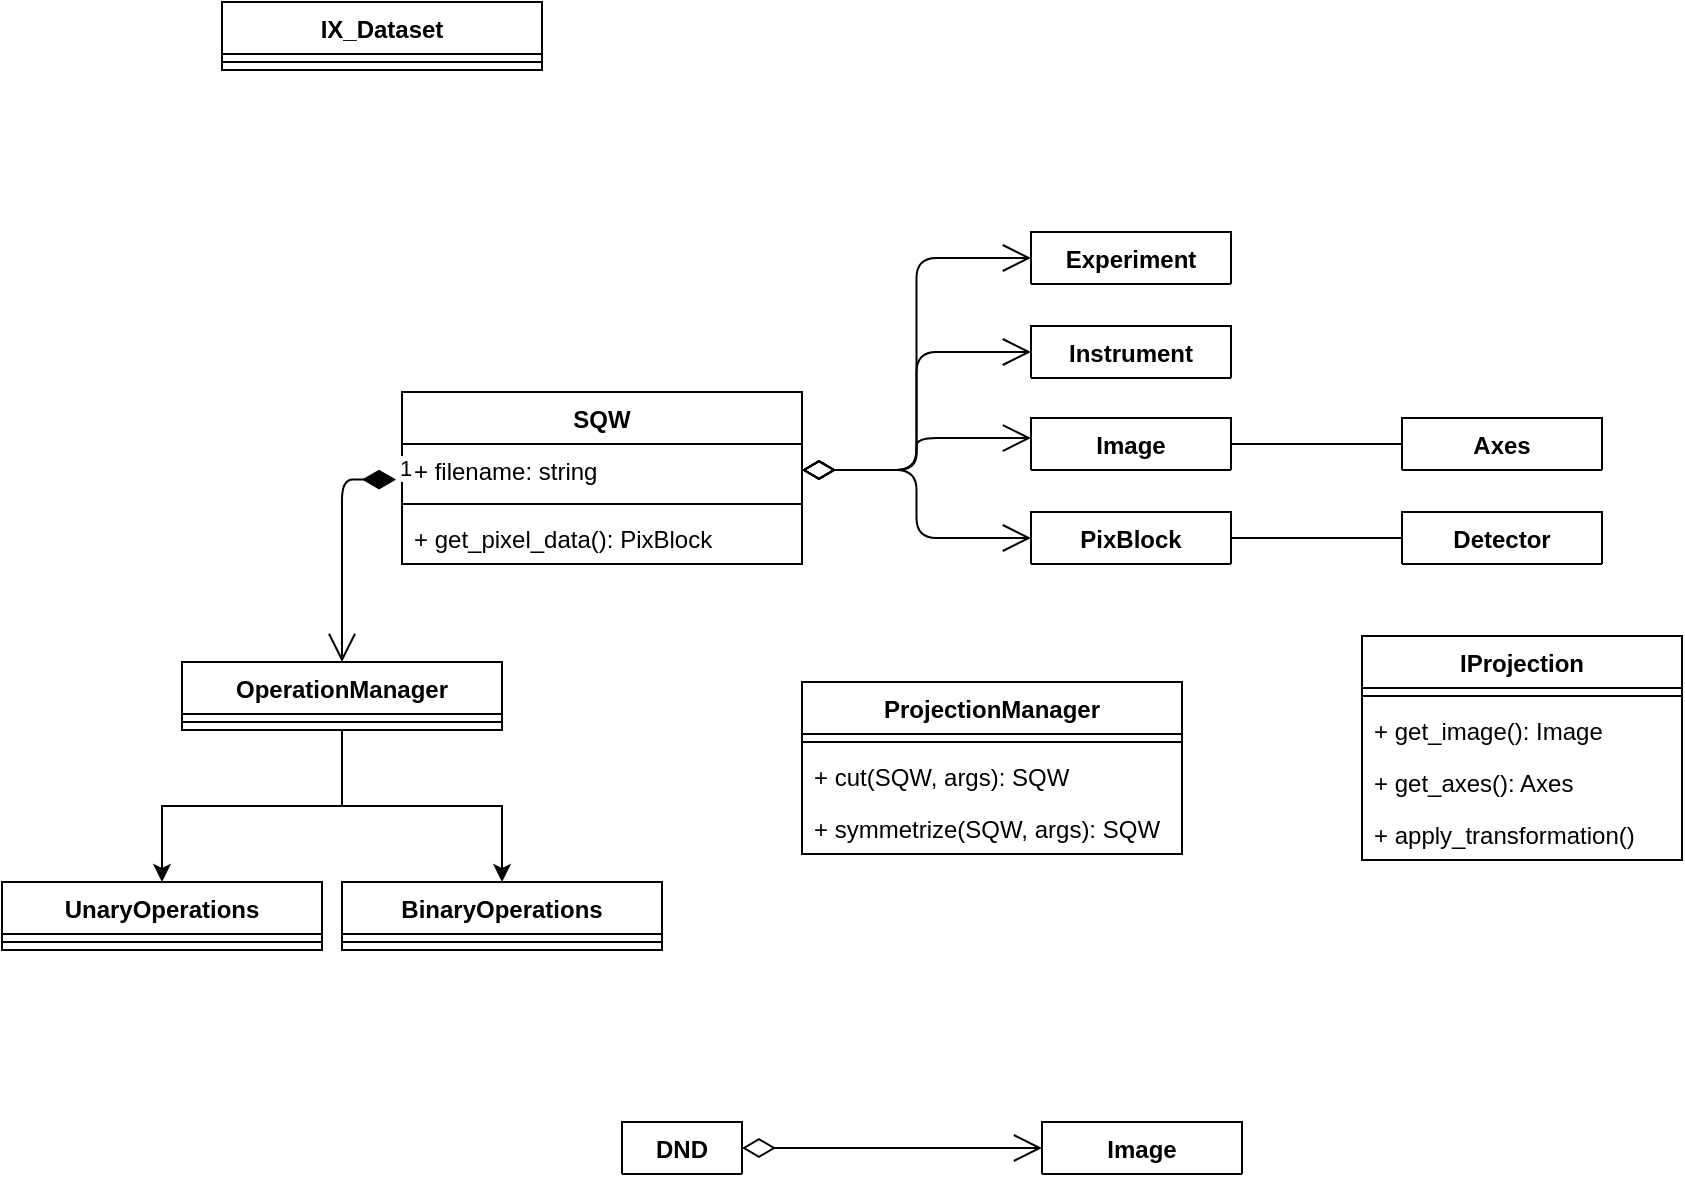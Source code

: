 <mxfile version="12.4.2" type="device" pages="1"><diagram id="QwqzA-jwFppYoHjZDij1" name="Page-1"><mxGraphModel dx="2116" dy="792" grid="1" gridSize="10" guides="1" tooltips="1" connect="1" arrows="1" fold="1" page="1" pageScale="1" pageWidth="827" pageHeight="1169" math="1" shadow="0"><root><mxCell id="0"/><mxCell id="1" parent="0"/><mxCell id="uByzrHGKSNiiSkmehca9-33" value="IProjection" style="swimlane;fontStyle=1;align=center;verticalAlign=top;childLayout=stackLayout;horizontal=1;startSize=26;horizontalStack=0;resizeParent=1;resizeParentMax=0;resizeLast=0;collapsible=1;marginBottom=0;" parent="1" vertex="1"><mxGeometry x="660" y="377" width="160" height="112" as="geometry"/></mxCell><mxCell id="uByzrHGKSNiiSkmehca9-35" value="" style="line;strokeWidth=1;fillColor=none;align=left;verticalAlign=middle;spacingTop=-1;spacingLeft=3;spacingRight=3;rotatable=0;labelPosition=right;points=[];portConstraint=eastwest;" parent="uByzrHGKSNiiSkmehca9-33" vertex="1"><mxGeometry y="26" width="160" height="8" as="geometry"/></mxCell><mxCell id="uByzrHGKSNiiSkmehca9-36" value="+ get_image(): Image" style="text;strokeColor=none;fillColor=none;align=left;verticalAlign=top;spacingLeft=4;spacingRight=4;overflow=hidden;rotatable=0;points=[[0,0.5],[1,0.5]];portConstraint=eastwest;" parent="uByzrHGKSNiiSkmehca9-33" vertex="1"><mxGeometry y="34" width="160" height="26" as="geometry"/></mxCell><mxCell id="uByzrHGKSNiiSkmehca9-39" value="+ get_axes(): Axes" style="text;strokeColor=none;fillColor=none;align=left;verticalAlign=top;spacingLeft=4;spacingRight=4;overflow=hidden;rotatable=0;points=[[0,0.5],[1,0.5]];portConstraint=eastwest;" parent="uByzrHGKSNiiSkmehca9-33" vertex="1"><mxGeometry y="60" width="160" height="26" as="geometry"/></mxCell><mxCell id="uByzrHGKSNiiSkmehca9-38" value="+ apply_transformation()" style="text;strokeColor=none;fillColor=none;align=left;verticalAlign=top;spacingLeft=4;spacingRight=4;overflow=hidden;rotatable=0;points=[[0,0.5],[1,0.5]];portConstraint=eastwest;" parent="uByzrHGKSNiiSkmehca9-33" vertex="1"><mxGeometry y="86" width="160" height="26" as="geometry"/></mxCell><mxCell id="RVhGigBke-ibEnYfvWTp-1" value="PixBlock" style="swimlane;fontStyle=1;align=center;verticalAlign=top;childLayout=stackLayout;horizontal=1;startSize=26;horizontalStack=0;resizeParent=1;resizeParentMax=0;resizeLast=0;collapsible=1;marginBottom=0;" parent="1" vertex="1" collapsed="1"><mxGeometry x="494.5" y="315" width="100" height="26" as="geometry"><mxRectangle x="340" y="190" width="250" height="190" as="alternateBounds"/></mxGeometry></mxCell><mxCell id="RVhGigBke-ibEnYfvWTp-2" value="+ pix: [9, num_pixels] pixel array (q-dE space) " style="text;strokeColor=none;fillColor=none;align=left;verticalAlign=top;spacingLeft=4;spacingRight=4;overflow=hidden;rotatable=0;points=[[0,0.5],[1,0.5]];portConstraint=eastwest;" parent="RVhGigBke-ibEnYfvWTp-1" vertex="1"><mxGeometry y="26" width="100" height="26" as="geometry"/></mxCell><mxCell id="RVhGigBke-ibEnYfvWTp-5" value="+ num_pixels: int&#10;" style="text;strokeColor=none;fillColor=none;align=left;verticalAlign=top;spacingLeft=4;spacingRight=4;overflow=hidden;rotatable=0;points=[[0,0.5],[1,0.5]];portConstraint=eastwest;" parent="RVhGigBke-ibEnYfvWTp-1" vertex="1"><mxGeometry y="52" width="100" height="26" as="geometry"/></mxCell><mxCell id="RVhGigBke-ibEnYfvWTp-6" value="+ urange: [2,4] max/min along axes&#10;" style="text;strokeColor=none;fillColor=none;align=left;verticalAlign=top;spacingLeft=4;spacingRight=4;overflow=hidden;rotatable=0;points=[[0,0.5],[1,0.5]];portConstraint=eastwest;" parent="RVhGigBke-ibEnYfvWTp-1" vertex="1"><mxGeometry y="78" width="100" height="26" as="geometry"/></mxCell><mxCell id="RVhGigBke-ibEnYfvWTp-13" value="+ run_header: run header" style="text;strokeColor=none;fillColor=none;align=left;verticalAlign=top;spacingLeft=4;spacingRight=4;overflow=hidden;rotatable=0;points=[[0,0.5],[1,0.5]];portConstraint=eastwest;" parent="RVhGigBke-ibEnYfvWTp-1" vertex="1"><mxGeometry y="104" width="100" height="26" as="geometry"/></mxCell><mxCell id="RVhGigBke-ibEnYfvWTp-14" value="+ det_block: detectorInfo: &#10;" style="text;strokeColor=none;fillColor=none;align=left;verticalAlign=top;spacingLeft=4;spacingRight=4;overflow=hidden;rotatable=0;points=[[0,0.5],[1,0.5]];portConstraint=eastwest;" parent="RVhGigBke-ibEnYfvWTp-1" vertex="1"><mxGeometry y="130" width="100" height="26" as="geometry"/></mxCell><mxCell id="RVhGigBke-ibEnYfvWTp-3" value="" style="line;strokeWidth=1;fillColor=none;align=left;verticalAlign=middle;spacingTop=-1;spacingLeft=3;spacingRight=3;rotatable=0;labelPosition=right;points=[];portConstraint=eastwest;" parent="RVhGigBke-ibEnYfvWTp-1" vertex="1"><mxGeometry y="156" width="100" height="8" as="geometry"/></mxCell><mxCell id="RVhGigBke-ibEnYfvWTp-4" value="+ method(type): type" style="text;strokeColor=none;fillColor=none;align=left;verticalAlign=top;spacingLeft=4;spacingRight=4;overflow=hidden;rotatable=0;points=[[0,0.5],[1,0.5]];portConstraint=eastwest;" parent="RVhGigBke-ibEnYfvWTp-1" vertex="1"><mxGeometry y="164" width="100" height="26" as="geometry"/></mxCell><mxCell id="uByzrHGKSNiiSkmehca9-1" value="Experiment" style="swimlane;fontStyle=1;align=center;verticalAlign=top;childLayout=stackLayout;horizontal=1;startSize=26;horizontalStack=0;resizeParent=1;resizeParentMax=0;resizeLast=0;collapsible=1;marginBottom=0;" parent="1" vertex="1" collapsed="1"><mxGeometry x="494.5" y="175" width="100" height="26" as="geometry"><mxRectangle x="340" y="240" width="160" height="86" as="alternateBounds"/></mxGeometry></mxCell><mxCell id="uByzrHGKSNiiSkmehca9-2" value="+ field: type" style="text;strokeColor=none;fillColor=none;align=left;verticalAlign=top;spacingLeft=4;spacingRight=4;overflow=hidden;rotatable=0;points=[[0,0.5],[1,0.5]];portConstraint=eastwest;" parent="uByzrHGKSNiiSkmehca9-1" vertex="1"><mxGeometry y="26" width="100" height="26" as="geometry"/></mxCell><mxCell id="uByzrHGKSNiiSkmehca9-3" value="" style="line;strokeWidth=1;fillColor=none;align=left;verticalAlign=middle;spacingTop=-1;spacingLeft=3;spacingRight=3;rotatable=0;labelPosition=right;points=[];portConstraint=eastwest;" parent="uByzrHGKSNiiSkmehca9-1" vertex="1"><mxGeometry y="52" width="100" height="8" as="geometry"/></mxCell><mxCell id="uByzrHGKSNiiSkmehca9-4" value="+ method(type): type" style="text;strokeColor=none;fillColor=none;align=left;verticalAlign=top;spacingLeft=4;spacingRight=4;overflow=hidden;rotatable=0;points=[[0,0.5],[1,0.5]];portConstraint=eastwest;" parent="uByzrHGKSNiiSkmehca9-1" vertex="1"><mxGeometry y="60" width="100" height="26" as="geometry"/></mxCell><mxCell id="uByzrHGKSNiiSkmehca9-5" value="Instrument" style="swimlane;fontStyle=1;align=center;verticalAlign=top;childLayout=stackLayout;horizontal=1;startSize=26;horizontalStack=0;resizeParent=1;resizeParentMax=0;resizeLast=0;collapsible=1;marginBottom=0;" parent="1" vertex="1" collapsed="1"><mxGeometry x="494.5" y="222" width="100" height="26" as="geometry"><mxRectangle x="340" y="240" width="160" height="86" as="alternateBounds"/></mxGeometry></mxCell><mxCell id="uByzrHGKSNiiSkmehca9-6" value="+ field: type" style="text;strokeColor=none;fillColor=none;align=left;verticalAlign=top;spacingLeft=4;spacingRight=4;overflow=hidden;rotatable=0;points=[[0,0.5],[1,0.5]];portConstraint=eastwest;" parent="uByzrHGKSNiiSkmehca9-5" vertex="1"><mxGeometry y="26" width="100" height="26" as="geometry"/></mxCell><mxCell id="uByzrHGKSNiiSkmehca9-7" value="" style="line;strokeWidth=1;fillColor=none;align=left;verticalAlign=middle;spacingTop=-1;spacingLeft=3;spacingRight=3;rotatable=0;labelPosition=right;points=[];portConstraint=eastwest;" parent="uByzrHGKSNiiSkmehca9-5" vertex="1"><mxGeometry y="52" width="100" height="8" as="geometry"/></mxCell><mxCell id="uByzrHGKSNiiSkmehca9-8" value="+ method(type): type" style="text;strokeColor=none;fillColor=none;align=left;verticalAlign=top;spacingLeft=4;spacingRight=4;overflow=hidden;rotatable=0;points=[[0,0.5],[1,0.5]];portConstraint=eastwest;" parent="uByzrHGKSNiiSkmehca9-5" vertex="1"><mxGeometry y="60" width="100" height="26" as="geometry"/></mxCell><mxCell id="uByzrHGKSNiiSkmehca9-9" value="Detector" style="swimlane;fontStyle=1;align=center;verticalAlign=top;childLayout=stackLayout;horizontal=1;startSize=26;horizontalStack=0;resizeParent=1;resizeParentMax=0;resizeLast=0;collapsible=1;marginBottom=0;" parent="1" vertex="1" collapsed="1"><mxGeometry x="680" y="315" width="100" height="26" as="geometry"><mxRectangle x="340" y="240" width="160" height="86" as="alternateBounds"/></mxGeometry></mxCell><mxCell id="uByzrHGKSNiiSkmehca9-10" value="+ field: type" style="text;strokeColor=none;fillColor=none;align=left;verticalAlign=top;spacingLeft=4;spacingRight=4;overflow=hidden;rotatable=0;points=[[0,0.5],[1,0.5]];portConstraint=eastwest;" parent="uByzrHGKSNiiSkmehca9-9" vertex="1"><mxGeometry y="26" width="100" height="26" as="geometry"/></mxCell><mxCell id="uByzrHGKSNiiSkmehca9-11" value="" style="line;strokeWidth=1;fillColor=none;align=left;verticalAlign=middle;spacingTop=-1;spacingLeft=3;spacingRight=3;rotatable=0;labelPosition=right;points=[];portConstraint=eastwest;" parent="uByzrHGKSNiiSkmehca9-9" vertex="1"><mxGeometry y="52" width="100" height="8" as="geometry"/></mxCell><mxCell id="uByzrHGKSNiiSkmehca9-12" value="+ method(type): type" style="text;strokeColor=none;fillColor=none;align=left;verticalAlign=top;spacingLeft=4;spacingRight=4;overflow=hidden;rotatable=0;points=[[0,0.5],[1,0.5]];portConstraint=eastwest;" parent="uByzrHGKSNiiSkmehca9-9" vertex="1"><mxGeometry y="60" width="100" height="26" as="geometry"/></mxCell><mxCell id="uByzrHGKSNiiSkmehca9-13" value="SQW" style="swimlane;fontStyle=1;align=center;verticalAlign=top;childLayout=stackLayout;horizontal=1;startSize=26;horizontalStack=0;resizeParent=1;resizeParentMax=0;resizeLast=0;collapsible=1;marginBottom=0;" parent="1" vertex="1"><mxGeometry x="180" y="255" width="200" height="86" as="geometry"><mxRectangle x="140" y="250" width="130" height="60" as="alternateBounds"/></mxGeometry></mxCell><mxCell id="uByzrHGKSNiiSkmehca9-14" value="+ filename: string" style="text;strokeColor=none;fillColor=none;align=left;verticalAlign=top;spacingLeft=4;spacingRight=4;overflow=hidden;rotatable=0;points=[[0,0.5],[1,0.5]];portConstraint=eastwest;" parent="uByzrHGKSNiiSkmehca9-13" vertex="1"><mxGeometry y="26" width="200" height="26" as="geometry"/></mxCell><mxCell id="uByzrHGKSNiiSkmehca9-15" value="" style="line;strokeWidth=1;fillColor=none;align=left;verticalAlign=middle;spacingTop=-1;spacingLeft=3;spacingRight=3;rotatable=0;labelPosition=right;points=[];portConstraint=eastwest;" parent="uByzrHGKSNiiSkmehca9-13" vertex="1"><mxGeometry y="52" width="200" height="8" as="geometry"/></mxCell><mxCell id="uByzrHGKSNiiSkmehca9-16" value="+ get_pixel_data(): PixBlock" style="text;strokeColor=none;fillColor=none;align=left;verticalAlign=top;spacingLeft=4;spacingRight=4;overflow=hidden;rotatable=0;points=[[0,0.5],[1,0.5]];portConstraint=eastwest;" parent="uByzrHGKSNiiSkmehca9-13" vertex="1"><mxGeometry y="60" width="200" height="26" as="geometry"/></mxCell><mxCell id="uByzrHGKSNiiSkmehca9-19" value="" style="endArrow=open;html=1;endSize=12;startArrow=diamondThin;startSize=14;startFill=0;edgeStyle=orthogonalEdgeStyle;align=left;verticalAlign=bottom;exitX=1;exitY=0.5;exitDx=0;exitDy=0;entryX=0;entryY=0.5;entryDx=0;entryDy=0;" parent="1" source="uByzrHGKSNiiSkmehca9-14" target="uByzrHGKSNiiSkmehca9-5" edge="1"><mxGeometry x="-1" y="3" relative="1" as="geometry"><mxPoint x="339.905" y="261.19" as="sourcePoint"/><mxPoint x="550" y="261" as="targetPoint"/></mxGeometry></mxCell><mxCell id="uByzrHGKSNiiSkmehca9-21" value="" style="endArrow=open;html=1;endSize=12;startArrow=diamondThin;startSize=14;startFill=0;edgeStyle=orthogonalEdgeStyle;align=left;verticalAlign=bottom;exitX=1;exitY=0.5;exitDx=0;exitDy=0;entryX=0;entryY=0.5;entryDx=0;entryDy=0;" parent="1" source="uByzrHGKSNiiSkmehca9-14" target="uByzrHGKSNiiSkmehca9-1" edge="1"><mxGeometry x="-1" y="3" relative="1" as="geometry"><mxPoint x="339.905" y="261.19" as="sourcePoint"/><mxPoint x="560" y="271" as="targetPoint"/></mxGeometry></mxCell><mxCell id="uByzrHGKSNiiSkmehca9-24" value="" style="endArrow=open;html=1;endSize=12;startArrow=diamondThin;startSize=14;startFill=0;edgeStyle=orthogonalEdgeStyle;align=left;verticalAlign=bottom;exitX=1;exitY=0.5;exitDx=0;exitDy=0;entryX=0;entryY=0.5;entryDx=0;entryDy=0;" parent="1" source="uByzrHGKSNiiSkmehca9-14" target="RVhGigBke-ibEnYfvWTp-1" edge="1"><mxGeometry x="-1" y="3" relative="1" as="geometry"><mxPoint x="339.905" y="261.19" as="sourcePoint"/><mxPoint x="559.905" y="227.857" as="targetPoint"/></mxGeometry></mxCell><mxCell id="uByzrHGKSNiiSkmehca9-26" value="Image" style="swimlane;fontStyle=1;align=center;verticalAlign=top;childLayout=stackLayout;horizontal=1;startSize=26;horizontalStack=0;resizeParent=1;resizeParentMax=0;resizeLast=0;collapsible=1;marginBottom=0;" parent="1" vertex="1" collapsed="1"><mxGeometry x="494.5" y="268" width="100" height="26" as="geometry"><mxRectangle x="340" y="240" width="160" height="86" as="alternateBounds"/></mxGeometry></mxCell><mxCell id="uByzrHGKSNiiSkmehca9-27" value="+ field: type" style="text;strokeColor=none;fillColor=none;align=left;verticalAlign=top;spacingLeft=4;spacingRight=4;overflow=hidden;rotatable=0;points=[[0,0.5],[1,0.5]];portConstraint=eastwest;" parent="uByzrHGKSNiiSkmehca9-26" vertex="1"><mxGeometry y="26" width="100" height="26" as="geometry"/></mxCell><mxCell id="uByzrHGKSNiiSkmehca9-28" value="" style="line;strokeWidth=1;fillColor=none;align=left;verticalAlign=middle;spacingTop=-1;spacingLeft=3;spacingRight=3;rotatable=0;labelPosition=right;points=[];portConstraint=eastwest;" parent="uByzrHGKSNiiSkmehca9-26" vertex="1"><mxGeometry y="52" width="100" height="8" as="geometry"/></mxCell><mxCell id="uByzrHGKSNiiSkmehca9-29" value="+ method(type): type" style="text;strokeColor=none;fillColor=none;align=left;verticalAlign=top;spacingLeft=4;spacingRight=4;overflow=hidden;rotatable=0;points=[[0,0.5],[1,0.5]];portConstraint=eastwest;" parent="uByzrHGKSNiiSkmehca9-26" vertex="1"><mxGeometry y="60" width="100" height="26" as="geometry"/></mxCell><mxCell id="HDibPzXR41GS8r8issZK-11" value="Axes" style="swimlane;fontStyle=1;align=center;verticalAlign=top;childLayout=stackLayout;horizontal=1;startSize=26;horizontalStack=0;resizeParent=1;resizeParentMax=0;resizeLast=0;collapsible=1;marginBottom=0;" vertex="1" collapsed="1" parent="1"><mxGeometry x="680" y="268" width="100" height="26" as="geometry"><mxRectangle x="340" y="240" width="160" height="86" as="alternateBounds"/></mxGeometry></mxCell><mxCell id="HDibPzXR41GS8r8issZK-12" value="+ field: type" style="text;strokeColor=none;fillColor=none;align=left;verticalAlign=top;spacingLeft=4;spacingRight=4;overflow=hidden;rotatable=0;points=[[0,0.5],[1,0.5]];portConstraint=eastwest;" vertex="1" parent="HDibPzXR41GS8r8issZK-11"><mxGeometry y="26" width="100" height="26" as="geometry"/></mxCell><mxCell id="HDibPzXR41GS8r8issZK-13" value="" style="line;strokeWidth=1;fillColor=none;align=left;verticalAlign=middle;spacingTop=-1;spacingLeft=3;spacingRight=3;rotatable=0;labelPosition=right;points=[];portConstraint=eastwest;" vertex="1" parent="HDibPzXR41GS8r8issZK-11"><mxGeometry y="52" width="100" height="8" as="geometry"/></mxCell><mxCell id="HDibPzXR41GS8r8issZK-14" value="+ method(type): type" style="text;strokeColor=none;fillColor=none;align=left;verticalAlign=top;spacingLeft=4;spacingRight=4;overflow=hidden;rotatable=0;points=[[0,0.5],[1,0.5]];portConstraint=eastwest;" vertex="1" parent="HDibPzXR41GS8r8issZK-11"><mxGeometry y="60" width="100" height="26" as="geometry"/></mxCell><mxCell id="uByzrHGKSNiiSkmehca9-30" value="" style="endArrow=open;html=1;endSize=12;startArrow=diamondThin;startSize=14;startFill=0;edgeStyle=orthogonalEdgeStyle;align=left;verticalAlign=bottom;exitX=1;exitY=0.5;exitDx=0;exitDy=0;entryX=0;entryY=0.385;entryDx=0;entryDy=0;entryPerimeter=0;" parent="1" source="uByzrHGKSNiiSkmehca9-14" target="uByzrHGKSNiiSkmehca9-26" edge="1"><mxGeometry x="-1" y="3" relative="1" as="geometry"><mxPoint x="339.905" y="261.19" as="sourcePoint"/><mxPoint x="559.905" y="397.857" as="targetPoint"/></mxGeometry></mxCell><mxCell id="uByzrHGKSNiiSkmehca9-40" value="DND" style="swimlane;fontStyle=1;align=center;verticalAlign=top;childLayout=stackLayout;horizontal=1;startSize=26;horizontalStack=0;resizeParent=1;resizeParentMax=0;resizeLast=0;collapsible=1;marginBottom=0;" parent="1" vertex="1" collapsed="1"><mxGeometry x="290" y="620" width="60" height="26" as="geometry"><mxRectangle x="120" y="197" width="160" height="86" as="alternateBounds"/></mxGeometry></mxCell><mxCell id="uByzrHGKSNiiSkmehca9-41" value="+ filename: string" style="text;strokeColor=none;fillColor=none;align=left;verticalAlign=top;spacingLeft=4;spacingRight=4;overflow=hidden;rotatable=0;points=[[0,0.5],[1,0.5]];portConstraint=eastwest;" parent="uByzrHGKSNiiSkmehca9-40" vertex="1"><mxGeometry y="26" width="60" height="26" as="geometry"/></mxCell><mxCell id="uByzrHGKSNiiSkmehca9-42" value="" style="line;strokeWidth=1;fillColor=none;align=left;verticalAlign=middle;spacingTop=-1;spacingLeft=3;spacingRight=3;rotatable=0;labelPosition=right;points=[];portConstraint=eastwest;" parent="uByzrHGKSNiiSkmehca9-40" vertex="1"><mxGeometry y="52" width="60" height="8" as="geometry"/></mxCell><mxCell id="uByzrHGKSNiiSkmehca9-43" value="+ method(type): type" style="text;strokeColor=none;fillColor=none;align=left;verticalAlign=top;spacingLeft=4;spacingRight=4;overflow=hidden;rotatable=0;points=[[0,0.5],[1,0.5]];portConstraint=eastwest;" parent="uByzrHGKSNiiSkmehca9-40" vertex="1"><mxGeometry y="60" width="60" height="26" as="geometry"/></mxCell><mxCell id="uByzrHGKSNiiSkmehca9-44" value="Image" style="swimlane;fontStyle=1;align=center;verticalAlign=top;childLayout=stackLayout;horizontal=1;startSize=26;horizontalStack=0;resizeParent=1;resizeParentMax=0;resizeLast=0;collapsible=1;marginBottom=0;" parent="1" vertex="1" collapsed="1"><mxGeometry x="500" y="620" width="100" height="26" as="geometry"><mxRectangle x="340" y="240" width="160" height="86" as="alternateBounds"/></mxGeometry></mxCell><mxCell id="uByzrHGKSNiiSkmehca9-45" value="+ field: type" style="text;strokeColor=none;fillColor=none;align=left;verticalAlign=top;spacingLeft=4;spacingRight=4;overflow=hidden;rotatable=0;points=[[0,0.5],[1,0.5]];portConstraint=eastwest;" parent="uByzrHGKSNiiSkmehca9-44" vertex="1"><mxGeometry y="26" width="100" height="26" as="geometry"/></mxCell><mxCell id="uByzrHGKSNiiSkmehca9-46" value="" style="line;strokeWidth=1;fillColor=none;align=left;verticalAlign=middle;spacingTop=-1;spacingLeft=3;spacingRight=3;rotatable=0;labelPosition=right;points=[];portConstraint=eastwest;" parent="uByzrHGKSNiiSkmehca9-44" vertex="1"><mxGeometry y="52" width="100" height="8" as="geometry"/></mxCell><mxCell id="uByzrHGKSNiiSkmehca9-47" value="+ method(type): type" style="text;strokeColor=none;fillColor=none;align=left;verticalAlign=top;spacingLeft=4;spacingRight=4;overflow=hidden;rotatable=0;points=[[0,0.5],[1,0.5]];portConstraint=eastwest;" parent="uByzrHGKSNiiSkmehca9-44" vertex="1"><mxGeometry y="60" width="100" height="26" as="geometry"/></mxCell><mxCell id="uByzrHGKSNiiSkmehca9-48" value="" style="endArrow=open;html=1;endSize=12;startArrow=diamondThin;startSize=14;startFill=0;edgeStyle=orthogonalEdgeStyle;align=left;verticalAlign=bottom;exitX=1;exitY=0.5;exitDx=0;exitDy=0;entryX=0;entryY=0.5;entryDx=0;entryDy=0;" parent="1" source="uByzrHGKSNiiSkmehca9-40" target="uByzrHGKSNiiSkmehca9-44" edge="1"><mxGeometry x="-1" y="3" relative="1" as="geometry"><mxPoint x="279.905" y="222.857" as="sourcePoint"/><mxPoint x="440" y="453" as="targetPoint"/></mxGeometry></mxCell><mxCell id="HDibPzXR41GS8r8issZK-7" value="" style="edgeStyle=orthogonalEdgeStyle;rounded=0;orthogonalLoop=1;jettySize=auto;html=1;" edge="1" parent="1" source="uByzrHGKSNiiSkmehca9-49" target="HDibPzXR41GS8r8issZK-5"><mxGeometry relative="1" as="geometry"/></mxCell><mxCell id="uByzrHGKSNiiSkmehca9-49" value="OperationManager" style="swimlane;fontStyle=1;align=center;verticalAlign=top;childLayout=stackLayout;horizontal=1;startSize=26;horizontalStack=0;resizeParent=1;resizeParentMax=0;resizeLast=0;collapsible=1;marginBottom=0;" parent="1" vertex="1"><mxGeometry x="70" y="390" width="160" height="34" as="geometry"/></mxCell><mxCell id="uByzrHGKSNiiSkmehca9-51" value="" style="line;strokeWidth=1;fillColor=none;align=left;verticalAlign=middle;spacingTop=-1;spacingLeft=3;spacingRight=3;rotatable=0;labelPosition=right;points=[];portConstraint=eastwest;" parent="uByzrHGKSNiiSkmehca9-49" vertex="1"><mxGeometry y="26" width="160" height="8" as="geometry"/></mxCell><mxCell id="HDibPzXR41GS8r8issZK-5" value="BinaryOperations" style="swimlane;fontStyle=1;align=center;verticalAlign=top;childLayout=stackLayout;horizontal=1;startSize=26;horizontalStack=0;resizeParent=1;resizeParentMax=0;resizeLast=0;collapsible=1;marginBottom=0;" vertex="1" parent="1"><mxGeometry x="150" y="500" width="160" height="34" as="geometry"/></mxCell><mxCell id="HDibPzXR41GS8r8issZK-6" value="" style="line;strokeWidth=1;fillColor=none;align=left;verticalAlign=middle;spacingTop=-1;spacingLeft=3;spacingRight=3;rotatable=0;labelPosition=right;points=[];portConstraint=eastwest;" vertex="1" parent="HDibPzXR41GS8r8issZK-5"><mxGeometry y="26" width="160" height="8" as="geometry"/></mxCell><mxCell id="uByzrHGKSNiiSkmehca9-55" value="1" style="endArrow=open;html=1;endSize=12;startArrow=diamondThin;startSize=14;startFill=1;edgeStyle=orthogonalEdgeStyle;align=left;verticalAlign=bottom;exitX=-0.015;exitY=0.685;exitDx=0;exitDy=0;exitPerimeter=0;entryX=0.5;entryY=0;entryDx=0;entryDy=0;" parent="1" source="uByzrHGKSNiiSkmehca9-14" target="uByzrHGKSNiiSkmehca9-49" edge="1"><mxGeometry x="-1" y="3" relative="1" as="geometry"><mxPoint x="-160" y="505" as="sourcePoint"/><mxPoint x="150" y="375" as="targetPoint"/></mxGeometry></mxCell><mxCell id="DMUrZZQjF2TWi6WG8PQ3-2" value="" style="endArrow=none;html=1;edgeStyle=orthogonalEdgeStyle;exitX=1;exitY=0.5;exitDx=0;exitDy=0;entryX=0;entryY=0.5;entryDx=0;entryDy=0;" parent="1" source="RVhGigBke-ibEnYfvWTp-1" target="uByzrHGKSNiiSkmehca9-9" edge="1"><mxGeometry relative="1" as="geometry"><mxPoint x="220" y="505" as="sourcePoint"/><mxPoint x="380" y="505" as="targetPoint"/></mxGeometry></mxCell><mxCell id="DMUrZZQjF2TWi6WG8PQ3-3" value="" style="resizable=0;html=1;align=left;verticalAlign=bottom;labelBackgroundColor=#ffffff;fontSize=10;" parent="DMUrZZQjF2TWi6WG8PQ3-2" connectable="0" vertex="1"><mxGeometry x="-1" relative="1" as="geometry"/></mxCell><mxCell id="DMUrZZQjF2TWi6WG8PQ3-4" value="" style="resizable=0;html=1;align=right;verticalAlign=bottom;labelBackgroundColor=#ffffff;fontSize=10;" parent="DMUrZZQjF2TWi6WG8PQ3-2" connectable="0" vertex="1"><mxGeometry x="1" relative="1" as="geometry"/></mxCell><mxCell id="HDibPzXR41GS8r8issZK-8" value="UnaryOperations" style="swimlane;fontStyle=1;align=center;verticalAlign=top;childLayout=stackLayout;horizontal=1;startSize=26;horizontalStack=0;resizeParent=1;resizeParentMax=0;resizeLast=0;collapsible=1;marginBottom=0;" vertex="1" parent="1"><mxGeometry x="-20" y="500" width="160" height="34" as="geometry"/></mxCell><mxCell id="HDibPzXR41GS8r8issZK-9" value="" style="line;strokeWidth=1;fillColor=none;align=left;verticalAlign=middle;spacingTop=-1;spacingLeft=3;spacingRight=3;rotatable=0;labelPosition=right;points=[];portConstraint=eastwest;" vertex="1" parent="HDibPzXR41GS8r8issZK-8"><mxGeometry y="26" width="160" height="8" as="geometry"/></mxCell><mxCell id="HDibPzXR41GS8r8issZK-10" value="" style="edgeStyle=orthogonalEdgeStyle;rounded=0;orthogonalLoop=1;jettySize=auto;html=1;exitX=0.5;exitY=1;exitDx=0;exitDy=0;entryX=0.5;entryY=0;entryDx=0;entryDy=0;" edge="1" parent="1" source="uByzrHGKSNiiSkmehca9-49" target="HDibPzXR41GS8r8issZK-8"><mxGeometry relative="1" as="geometry"><mxPoint x="160" y="424" as="sourcePoint"/><mxPoint x="240" y="510" as="targetPoint"/></mxGeometry></mxCell><mxCell id="HDibPzXR41GS8r8issZK-16" value="IX_Dataset" style="swimlane;fontStyle=1;align=center;verticalAlign=top;childLayout=stackLayout;horizontal=1;startSize=26;horizontalStack=0;resizeParent=1;resizeParentMax=0;resizeLast=0;collapsible=1;marginBottom=0;" vertex="1" parent="1"><mxGeometry x="90" y="60" width="160" height="34" as="geometry"><mxRectangle x="90" y="60" width="90" height="26" as="alternateBounds"/></mxGeometry></mxCell><mxCell id="HDibPzXR41GS8r8issZK-17" value="" style="line;strokeWidth=1;fillColor=none;align=left;verticalAlign=middle;spacingTop=-1;spacingLeft=3;spacingRight=3;rotatable=0;labelPosition=right;points=[];portConstraint=eastwest;" vertex="1" parent="HDibPzXR41GS8r8issZK-16"><mxGeometry y="26" width="160" height="8" as="geometry"/></mxCell><mxCell id="HDibPzXR41GS8r8issZK-18" value="ProjectionManager" style="swimlane;fontStyle=1;align=center;verticalAlign=top;childLayout=stackLayout;horizontal=1;startSize=26;horizontalStack=0;resizeParent=1;resizeParentMax=0;resizeLast=0;collapsible=1;marginBottom=0;" vertex="1" parent="1"><mxGeometry x="380" y="400" width="190" height="86" as="geometry"/></mxCell><mxCell id="HDibPzXR41GS8r8issZK-19" value="" style="line;strokeWidth=1;fillColor=none;align=left;verticalAlign=middle;spacingTop=-1;spacingLeft=3;spacingRight=3;rotatable=0;labelPosition=right;points=[];portConstraint=eastwest;" vertex="1" parent="HDibPzXR41GS8r8issZK-18"><mxGeometry y="26" width="190" height="8" as="geometry"/></mxCell><mxCell id="HDibPzXR41GS8r8issZK-20" value="+ cut(SQW, args): SQW" style="text;strokeColor=none;fillColor=none;align=left;verticalAlign=top;spacingLeft=4;spacingRight=4;overflow=hidden;rotatable=0;points=[[0,0.5],[1,0.5]];portConstraint=eastwest;" vertex="1" parent="HDibPzXR41GS8r8issZK-18"><mxGeometry y="34" width="190" height="26" as="geometry"/></mxCell><mxCell id="HDibPzXR41GS8r8issZK-31" value="+ symmetrize(SQW, args): SQW" style="text;strokeColor=none;fillColor=none;align=left;verticalAlign=top;spacingLeft=4;spacingRight=4;overflow=hidden;rotatable=0;points=[[0,0.5],[1,0.5]];portConstraint=eastwest;" vertex="1" parent="HDibPzXR41GS8r8issZK-18"><mxGeometry y="60" width="190" height="26" as="geometry"/></mxCell><mxCell id="HDibPzXR41GS8r8issZK-28" value="" style="endArrow=none;html=1;edgeStyle=orthogonalEdgeStyle;exitX=1;exitY=0.5;exitDx=0;exitDy=0;entryX=0;entryY=0.5;entryDx=0;entryDy=0;" edge="1" parent="1" source="uByzrHGKSNiiSkmehca9-26" target="HDibPzXR41GS8r8issZK-11"><mxGeometry relative="1" as="geometry"><mxPoint x="605" y="338" as="sourcePoint"/><mxPoint x="690" y="338" as="targetPoint"/></mxGeometry></mxCell><mxCell id="HDibPzXR41GS8r8issZK-29" value="" style="resizable=0;html=1;align=left;verticalAlign=bottom;labelBackgroundColor=#ffffff;fontSize=10;" connectable="0" vertex="1" parent="HDibPzXR41GS8r8issZK-28"><mxGeometry x="-1" relative="1" as="geometry"/></mxCell><mxCell id="HDibPzXR41GS8r8issZK-30" value="" style="resizable=0;html=1;align=right;verticalAlign=bottom;labelBackgroundColor=#ffffff;fontSize=10;" connectable="0" vertex="1" parent="HDibPzXR41GS8r8issZK-28"><mxGeometry x="1" relative="1" as="geometry"/></mxCell></root></mxGraphModel></diagram></mxfile>